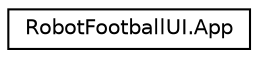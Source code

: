 digraph G
{
  edge [fontname="Helvetica",fontsize="10",labelfontname="Helvetica",labelfontsize="10"];
  node [fontname="Helvetica",fontsize="10",shape=record];
  rankdir="LR";
  Node1 [label="RobotFootballUI.App",height=0.2,width=0.4,color="black", fillcolor="white", style="filled",URL="$class_robot_football_u_i_1_1_app.html",tooltip="Interaction logic for App.xaml."];
}
